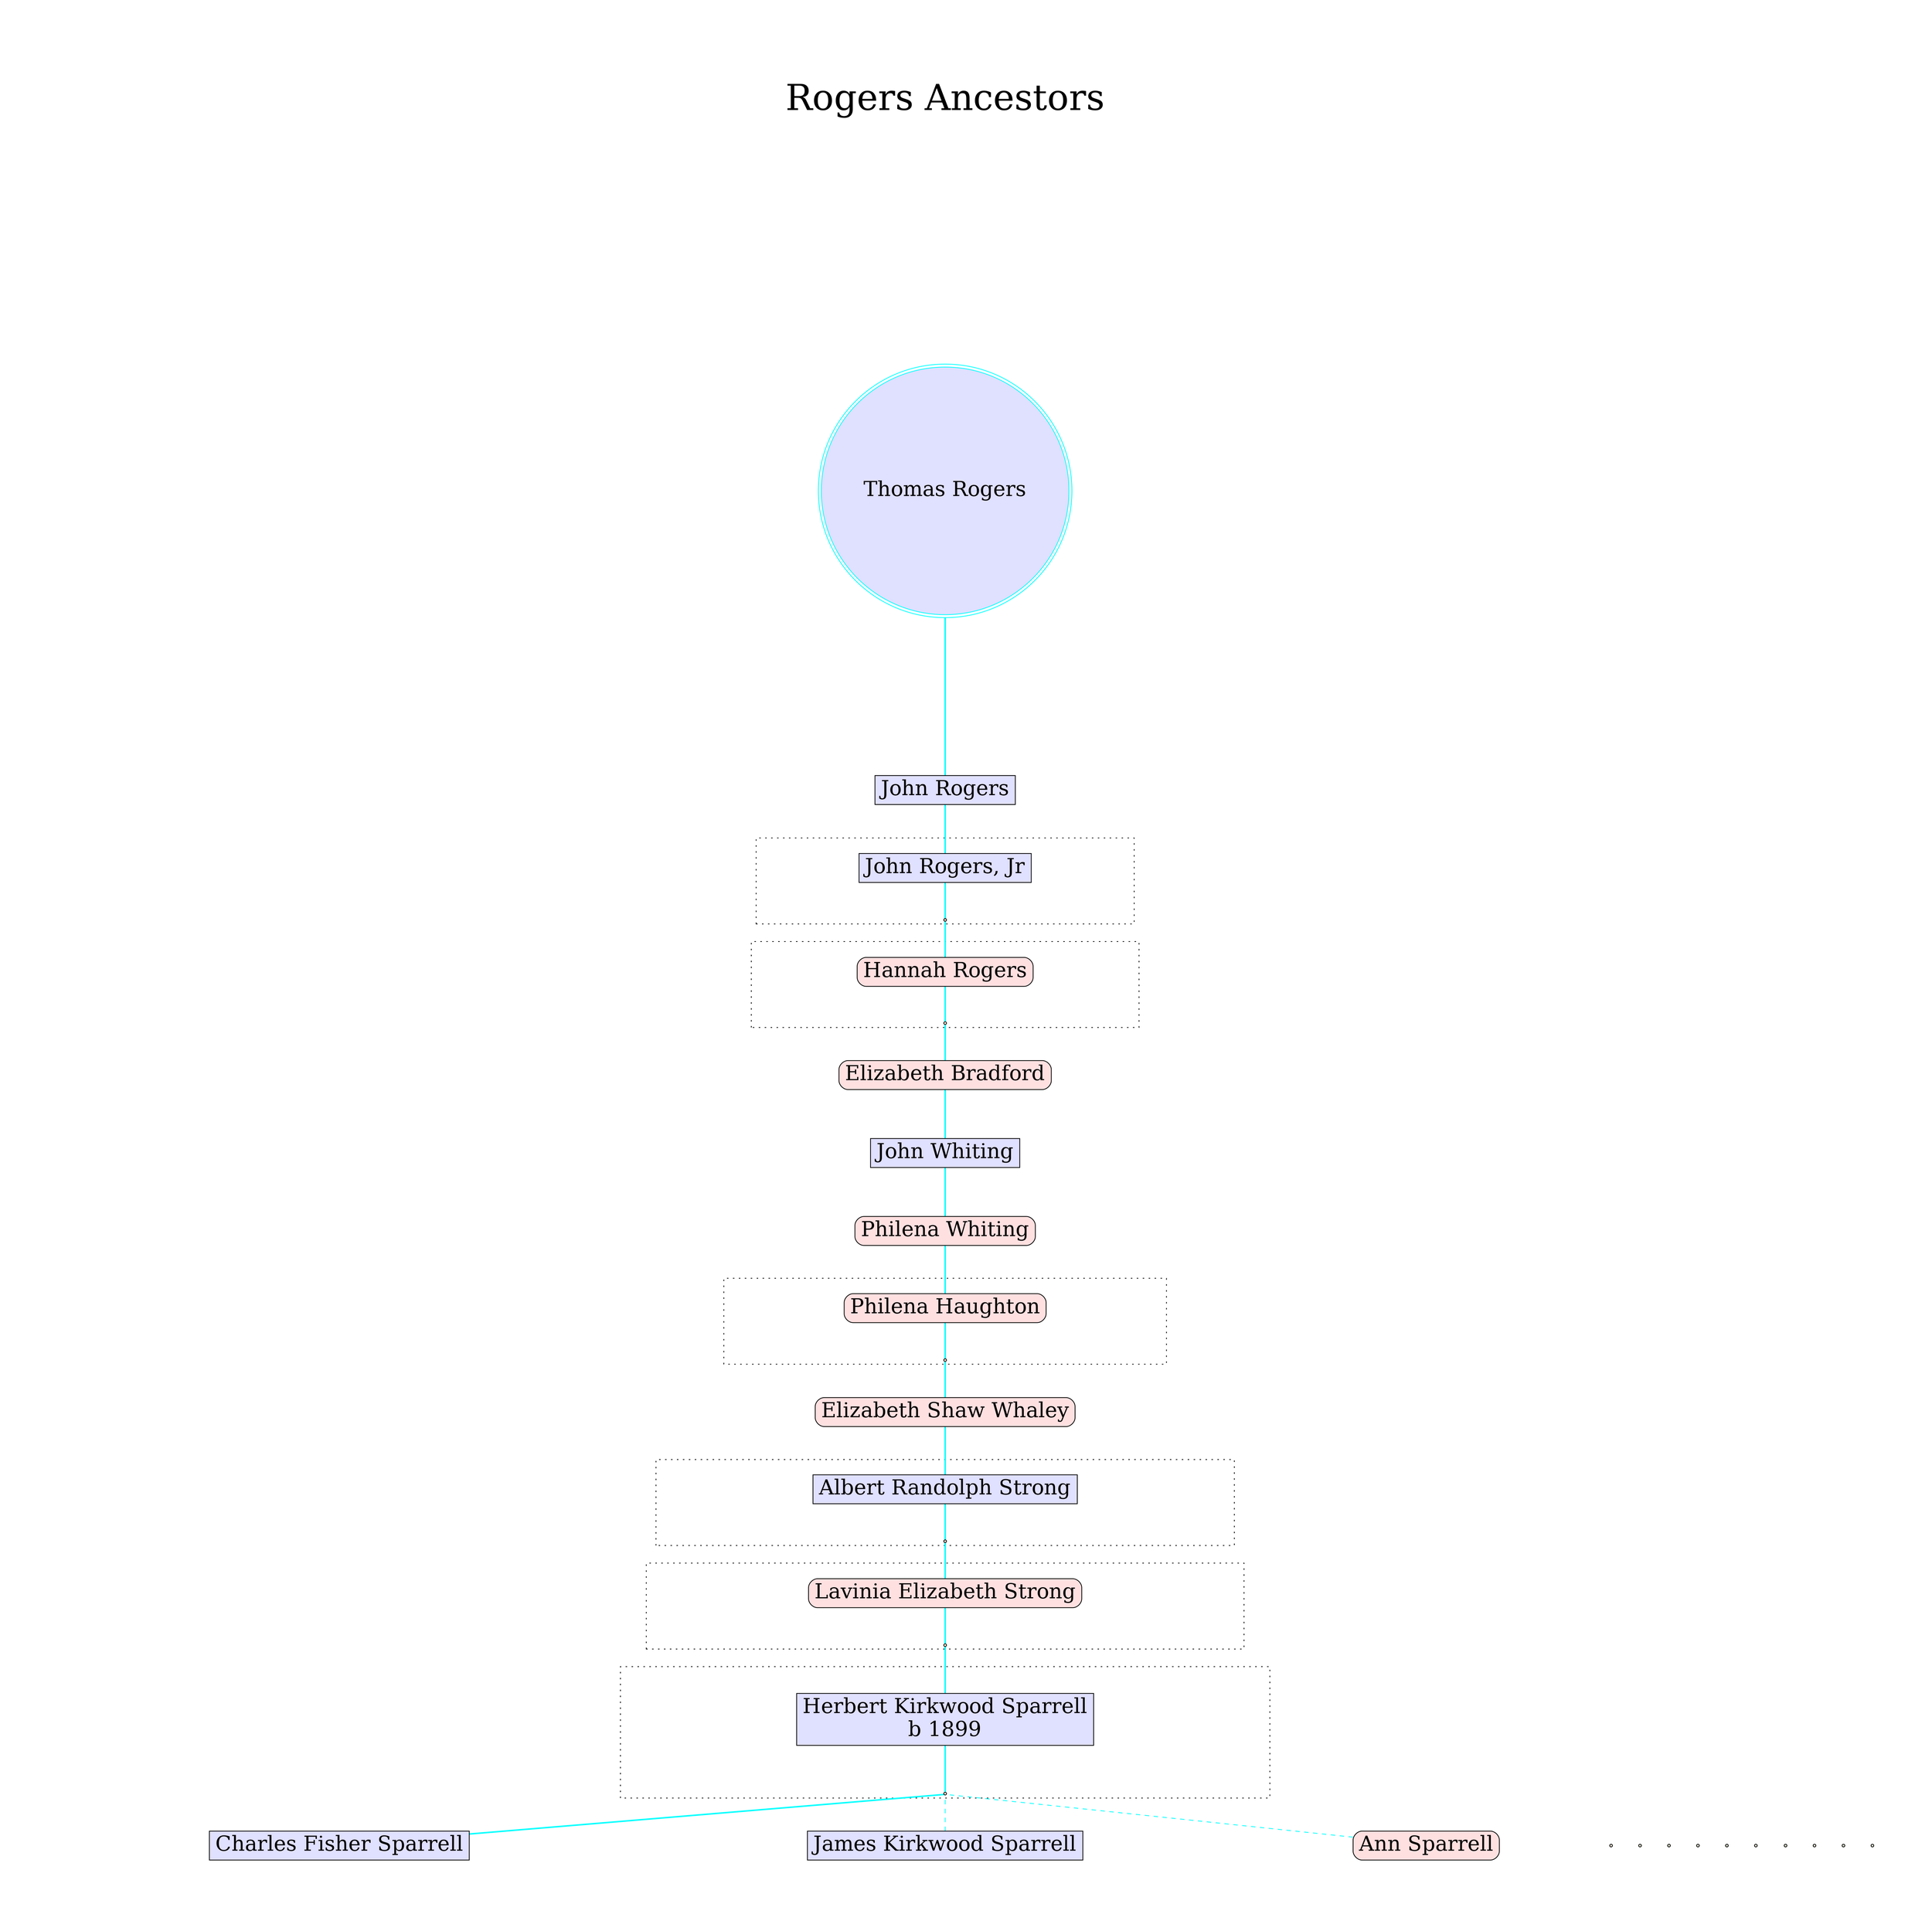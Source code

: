 digraph GRAMPS_graph
{
  bgcolor=white;
  center="true";
  charset="utf8";
  concentrate="false";
  dpi="300";
  graph [fontsize=28];
  margin="1.00,1.00";
  mclimit="99";
  nodesep="0.20";
  outputorder="edgesfirst";
  page="36.00,24.00";
  pagedir="BL";
  rankdir="BT";
  ranksep="0.20";
  ratio="fill";
  searchsize="100";
  size="34.00 22.00";
  splines="true";

  edge [len=0.5 style=solid arrowhead=none arrowtail=normal fontsize=28];
  node [style=filled fontsize=28];

  // Top Generation

  // Next to Top Generation

  // Generation 11

  // Generation 9

  // Generation 7

  // Generation 6
  // Generation 5


  I0000 [ shape="plaintext" fillcolor="#ffffff"  label="Rogers Ancestors" fontsize=48];
  ITR1 [ shape="circle" fillcolor="#e0e0ff" style="solid,filled" label="Thomas Rogers" peripheries=2 color=cyan];
  IJR1 [ shape="box" fillcolor="#e0e0ff" style="solid,filled" label="John Rogers" ];
  IJR2 [ shape="box" fillcolor="#e0e0ff" style="solid,filled" label="John Rogers, Jr" ];
  I397 [ shape="box" fillcolor="#ffe0e0" style="rounded,filled" label="Philena Whiting" ];
  I597 [ shape="box" fillcolor="#e0e0ff" style="solid,filled" label="John Whiting" ];
  I1408 [ shape="box" fillcolor="#ffe0e0" style="rounded,filled" label="Hannah Rogers" ];
  I191 [ shape="box" fillcolor="#ffe0e0" style="rounded,filled" label="Lavinia Elizabeth Strong" ];
  Icfs [ shape="box" fillcolor="#e0e0ff" style="solid,filled" label="Charles Fisher Sparrell" ];
  Ijks [ shape="box" fillcolor="#e0e0ff" style="solid,filled" label="James Kirkwood Sparrell" ];
  I190 [ shape="box" fillcolor="#ffe0e0" style="rounded,filled" label="Ann Sparrell" ];
  I510 [ shape="box" fillcolor="#ffe0e0" style="rounded,filled" label="Elizabeth Shaw Whaley" ];
  I391 [ shape="box" fillcolor="#e0e0ff" style="solid,filled" label="Albert Randolph Strong" ];
  I271 [ shape="box" fillcolor="#ffe0e0" style="rounded,filled" label="Philena Haughton" ];
  I1400 [ shape="box" fillcolor="#ffe0e0" style="rounded,filled" label="Elizabeth Bradford" ];
  I898 [ shape="box" fillcolor="#e0e0ff" style="solid,filled" label="Herbert Kirkwood Sparrell\nb 1899" ];

  F_Rogers [ shape="point" fillcolor="#ffffe0" style="solid,filled" label="" ];
  F572 [ shape="point" fillcolor="#ffffe0" style="solid,filled" label="m" ];
  F469 [ shape="point" fillcolor="#ffffe0" style="solid,filled" label="m" ];
  F590 [ shape="point" fillcolor="#ffffe0" style="solid,filled" label="m" ];
  F560 [ shape="point" fillcolor="#ffffe0" style="solid,filled" label="560" ];
  F304 [ shape="point" fillcolor="#ffffe0" style="solid,filled" label="" ];
  F259 [ shape="point" fillcolor="#ffffe0" style="solid,filled" label="m" ];
  F282 [ shape="point" fillcolor="#ffffe0" style="solid,filled" label="282" ];
  F382 [ shape="point" fillcolor="#ffffe0" style="solid,filled" label="382" ];
  F574 [ shape="point" fillcolor="#ffffe0" style="solid,filled" label="m" ];
  F606 [ shape="point" fillcolor="#ffffe0" style="solid,filled" label="m" ];
  F_Alden [ shape="point" fillcolor="#ffffe0" style="solid,filled" label="" ];
  F415 [ shape="point" fillcolor="#ffffe0" style="solid,filled" label="m" ];
  F293 [ shape="point" fillcolor="#ffffe0" style="solid,filled" label="293" ];
  F0727 [ shape="ellipse" fillcolor="#ffffe0" style="invis" label="" ];
  F205 [ shape="point" fillcolor="#ffffe0" style="solid,filled" label="m" ];
  Fmm [ shape="point" fillcolor="#ffffe0" style="solid,filled" label="m" ];



  subgraph cluster_F_Rogers
  {
  style="dotted";
  F_Rogers -> IJR2 [color=cyan style=bold]; // father: John Rogers, Jr.
  }



  subgraph cluster_F572
  {
  style="dotted";
  F572 -> I191 [color=cyan style=bold]; // mother: Lavinia Elizabeth Strong
  }
  I898 -> F572 [color=cyan style=bold]; // child:  Herbert Kirkwood Sparrell

  subgraph cluster_F469
  {
  style="dotted";
  F469 -> I1408 [color=cyan style=bold]; // mother: Hannah Rogers
  }
  I1400 -> F469 [color=cyan style=bold]; // child:  Elizabeth Bradford


  subgraph cluster_F259
  {
  style="dotted";
  F259 -> I898 [color=cyan style=bold]; // father: Herbert Kirkwood Sparrell
  }
  Icfs -> F259 [color=cyan style=bold]; // child:  Charles Fisher Sparrell

  Ijks -> F259 [color=cyan style=dashed]; // child:  Charles Fisher Sparrell

  I190 -> F259 [color=cyan style=dashed]; // child:  Charles Fisher Sparrell


  I271 -> I397 [color=cyan style=bold]; // child:  Philena Haughton -> Philena Whiting


  I397 -> I597 [color=cyan style=bold]; // child:  Philena Whiting to father: John Whiting

  subgraph cluster_F574
  {
  style="dotted";
  F574 -> I391 [color=cyan style=bold]; // father: Albert Randolph Strong
  }
  I191 -> F574 [color=cyan style=bold]; // child:  Lavinia Elizabeth Strong


  subgraph cluster_F606
  {
  style="dotted";
  F606 -> I271 [color=cyan style=bold]; // mother: Philena Haughton
  }
  I510 -> F606 [color=cyan style=bold]; // child:  Elizabeth Shaw Whaley


  I391 -> I510 [color=cyan style=bold]; // child:  Albert Randolph Strong to mother: Elizabeth Shaw Whaley



  F0727 -> I0000 [style=invis]; // father:  Mayflower
  ITR1 -> F0727 [style=invis]; // child:  Rogers


  I1408 -> F_Rogers [color=cyan style=bold]; // child:  Hannah Rogers to father: John Rogers

  I597 -> I1400 [color=cyan style=bold]; // child:  John Whiting to mother: Elizabeth Bradford

  IJR1 -> ITR1 [ color=cyan style=bold ];
  IJR2 -> IJR1 [ color=cyan style=bold ];

}
